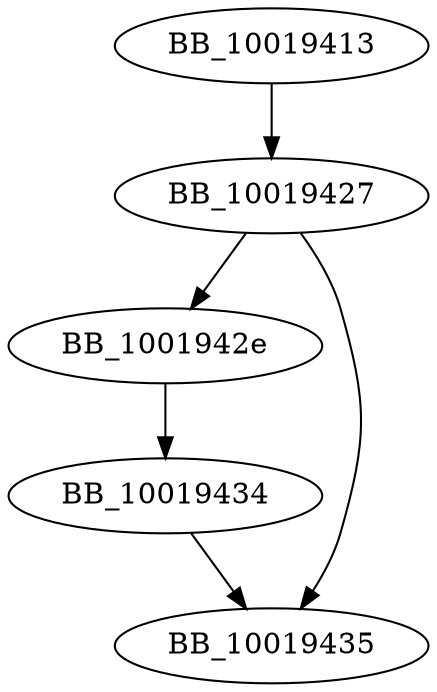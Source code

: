 DiGraph sub_10019413{
BB_10019413->BB_10019427
BB_10019427->BB_1001942e
BB_10019427->BB_10019435
BB_1001942e->BB_10019434
BB_10019434->BB_10019435
}
